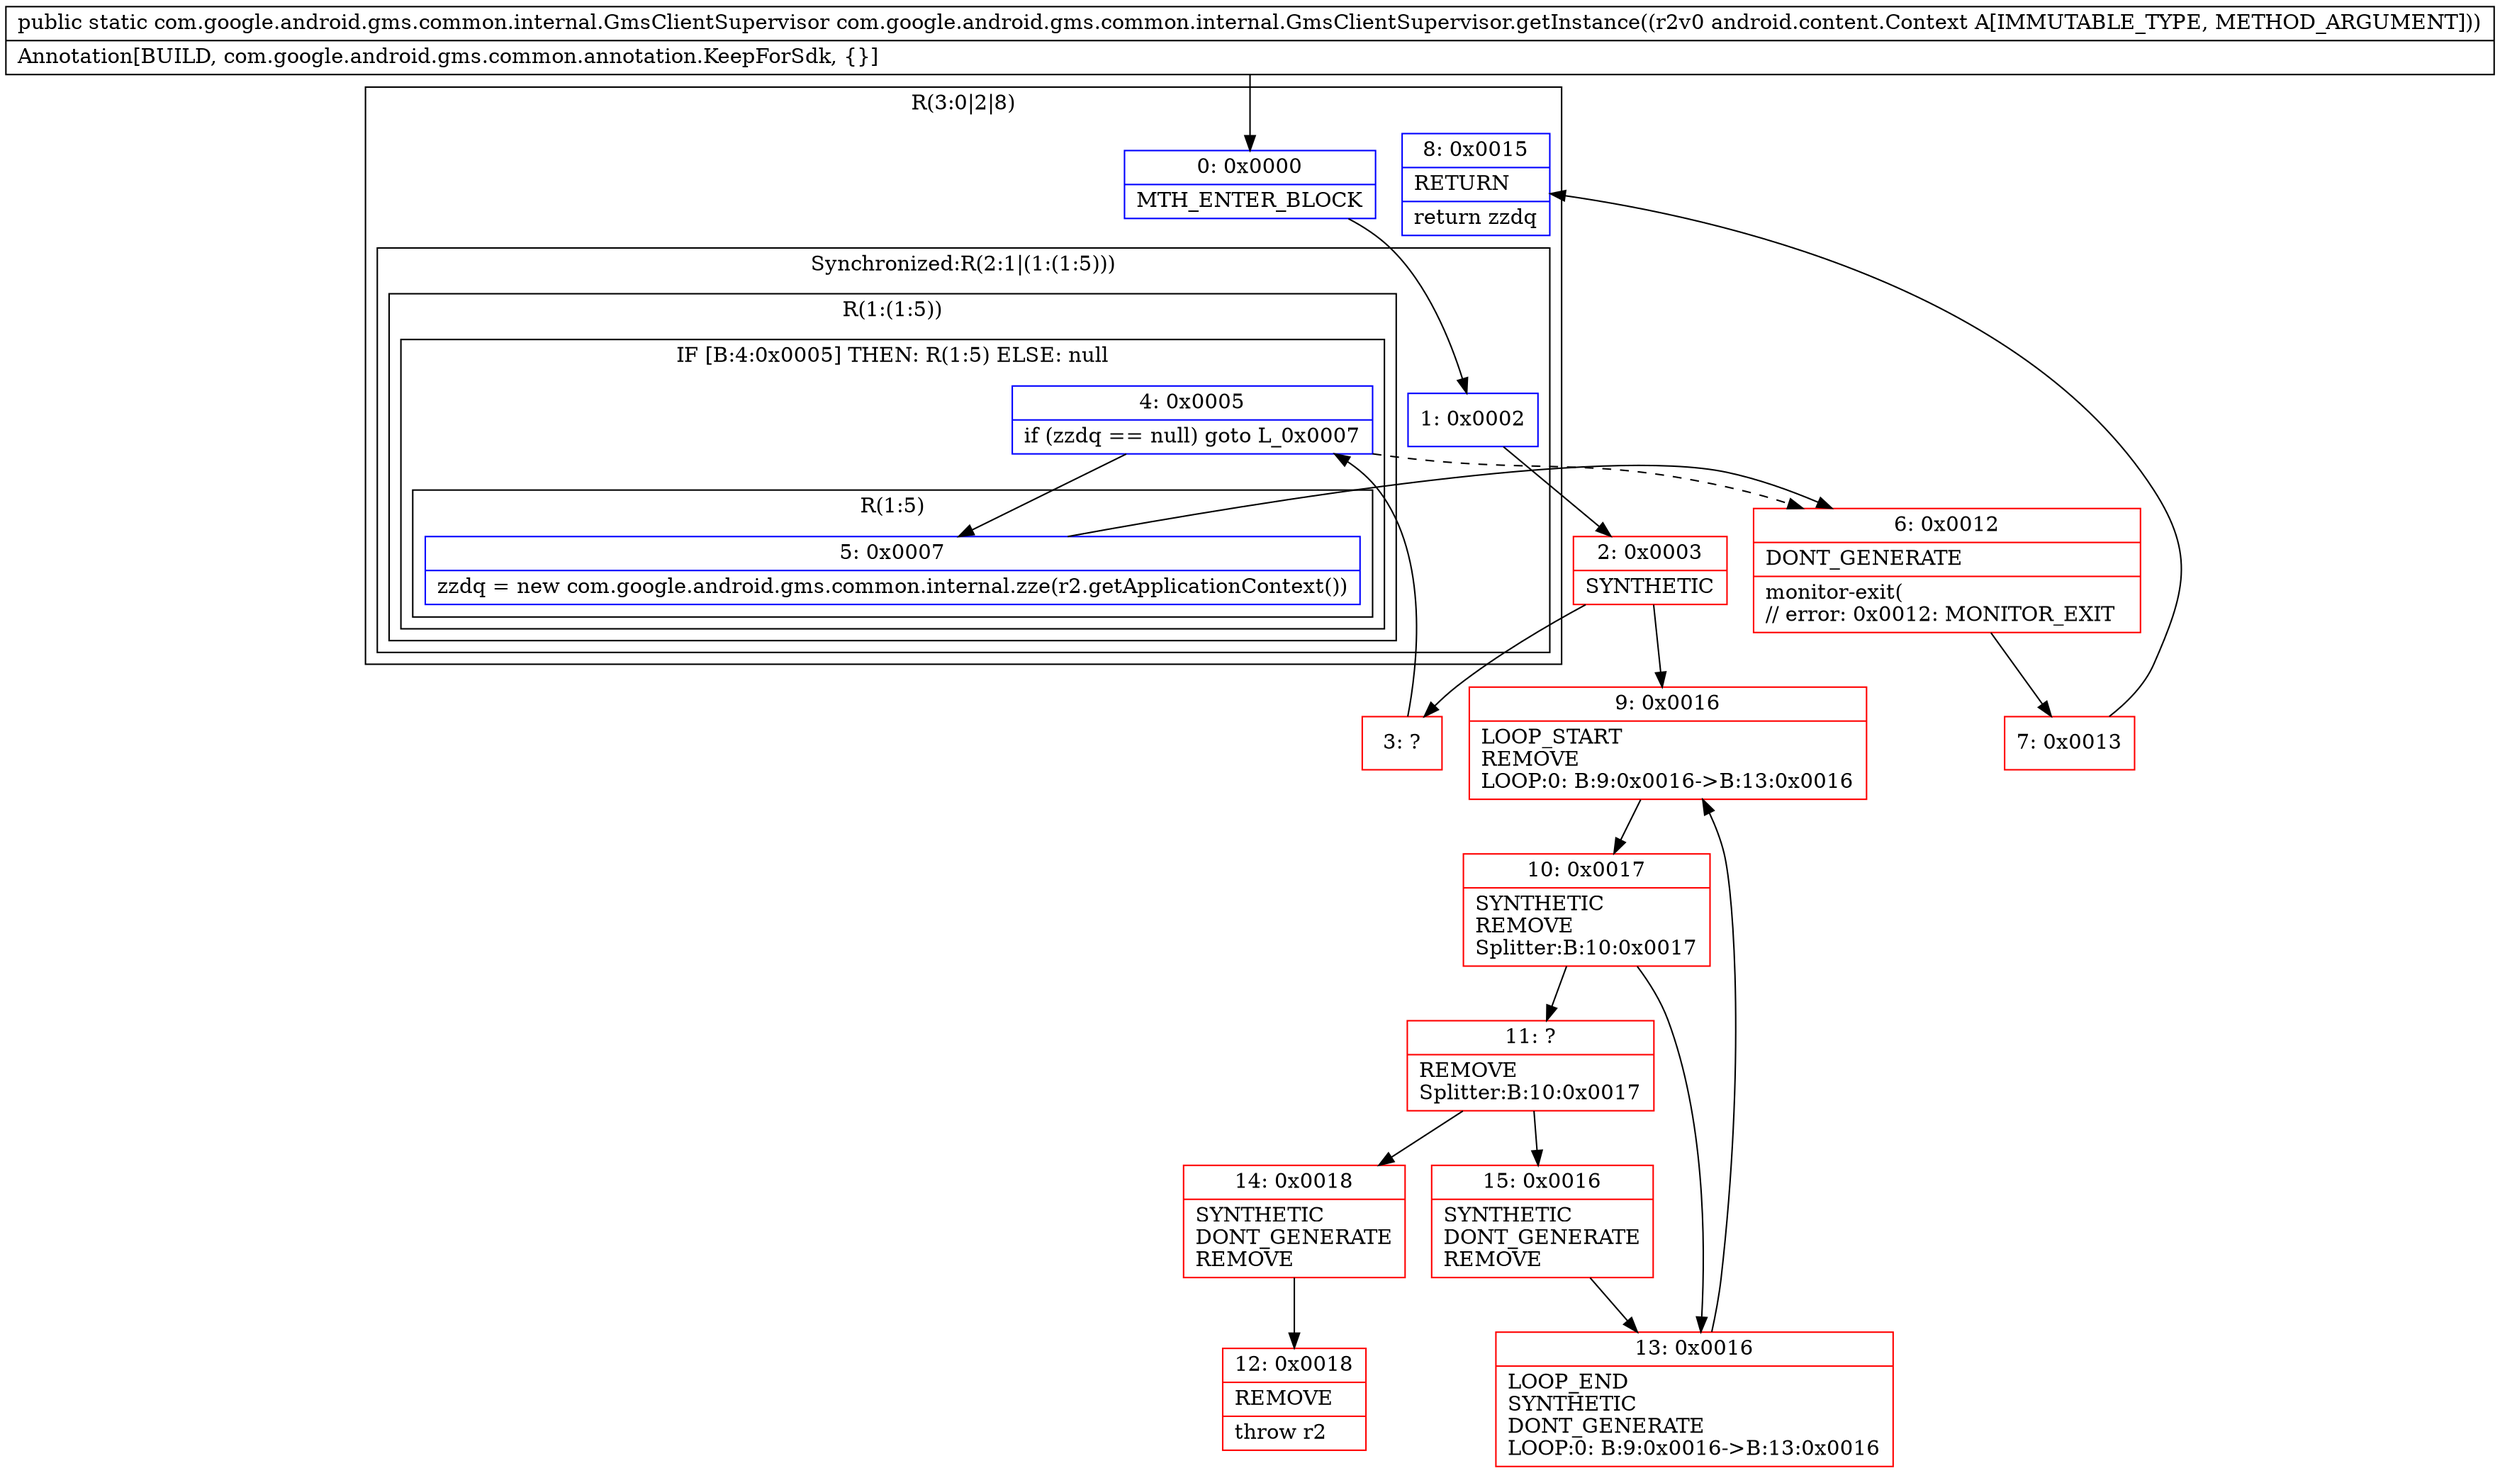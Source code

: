 digraph "CFG forcom.google.android.gms.common.internal.GmsClientSupervisor.getInstance(Landroid\/content\/Context;)Lcom\/google\/android\/gms\/common\/internal\/GmsClientSupervisor;" {
subgraph cluster_Region_1132459961 {
label = "R(3:0|2|8)";
node [shape=record,color=blue];
Node_0 [shape=record,label="{0\:\ 0x0000|MTH_ENTER_BLOCK\l}"];
subgraph cluster_SynchronizedRegion_309592695 {
label = "Synchronized:R(2:1|(1:(1:5)))";
node [shape=record,color=blue];
Node_1 [shape=record,label="{1\:\ 0x0002}"];
subgraph cluster_Region_1998932921 {
label = "R(1:(1:5))";
node [shape=record,color=blue];
subgraph cluster_IfRegion_2124806033 {
label = "IF [B:4:0x0005] THEN: R(1:5) ELSE: null";
node [shape=record,color=blue];
Node_4 [shape=record,label="{4\:\ 0x0005|if (zzdq == null) goto L_0x0007\l}"];
subgraph cluster_Region_1113265603 {
label = "R(1:5)";
node [shape=record,color=blue];
Node_5 [shape=record,label="{5\:\ 0x0007|zzdq = new com.google.android.gms.common.internal.zze(r2.getApplicationContext())\l}"];
}
}
}
}
Node_8 [shape=record,label="{8\:\ 0x0015|RETURN\l|return zzdq\l}"];
}
Node_2 [shape=record,color=red,label="{2\:\ 0x0003|SYNTHETIC\l}"];
Node_3 [shape=record,color=red,label="{3\:\ ?}"];
Node_6 [shape=record,color=red,label="{6\:\ 0x0012|DONT_GENERATE\l|monitor\-exit(\l\/\/ error: 0x0012: MONITOR_EXIT  \l}"];
Node_7 [shape=record,color=red,label="{7\:\ 0x0013}"];
Node_9 [shape=record,color=red,label="{9\:\ 0x0016|LOOP_START\lREMOVE\lLOOP:0: B:9:0x0016\-\>B:13:0x0016\l}"];
Node_10 [shape=record,color=red,label="{10\:\ 0x0017|SYNTHETIC\lREMOVE\lSplitter:B:10:0x0017\l}"];
Node_11 [shape=record,color=red,label="{11\:\ ?|REMOVE\lSplitter:B:10:0x0017\l}"];
Node_12 [shape=record,color=red,label="{12\:\ 0x0018|REMOVE\l|throw r2\l}"];
Node_13 [shape=record,color=red,label="{13\:\ 0x0016|LOOP_END\lSYNTHETIC\lDONT_GENERATE\lLOOP:0: B:9:0x0016\-\>B:13:0x0016\l}"];
Node_14 [shape=record,color=red,label="{14\:\ 0x0018|SYNTHETIC\lDONT_GENERATE\lREMOVE\l}"];
Node_15 [shape=record,color=red,label="{15\:\ 0x0016|SYNTHETIC\lDONT_GENERATE\lREMOVE\l}"];
MethodNode[shape=record,label="{public static com.google.android.gms.common.internal.GmsClientSupervisor com.google.android.gms.common.internal.GmsClientSupervisor.getInstance((r2v0 android.content.Context A[IMMUTABLE_TYPE, METHOD_ARGUMENT]))  | Annotation[BUILD, com.google.android.gms.common.annotation.KeepForSdk, \{\}]\l}"];
MethodNode -> Node_0;
Node_0 -> Node_1;
Node_1 -> Node_2;
Node_4 -> Node_5;
Node_4 -> Node_6[style=dashed];
Node_5 -> Node_6;
Node_2 -> Node_3;
Node_2 -> Node_9;
Node_3 -> Node_4;
Node_6 -> Node_7;
Node_7 -> Node_8;
Node_9 -> Node_10;
Node_10 -> Node_11;
Node_10 -> Node_13;
Node_11 -> Node_14;
Node_11 -> Node_15;
Node_13 -> Node_9;
Node_14 -> Node_12;
Node_15 -> Node_13;
}

